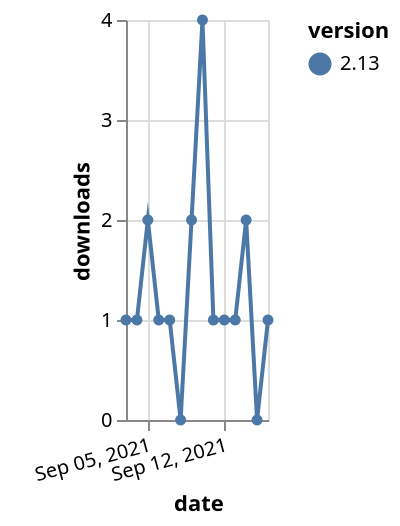{"$schema": "https://vega.github.io/schema/vega-lite/v5.json", "description": "A simple bar chart with embedded data.", "data": {"values": [{"date": "2021-09-03", "total": 222, "delta": 1, "version": "2.13"}, {"date": "2021-09-04", "total": 223, "delta": 1, "version": "2.13"}, {"date": "2021-09-05", "total": 225, "delta": 2, "version": "2.13"}, {"date": "2021-09-06", "total": 226, "delta": 1, "version": "2.13"}, {"date": "2021-09-07", "total": 227, "delta": 1, "version": "2.13"}, {"date": "2021-09-08", "total": 227, "delta": 0, "version": "2.13"}, {"date": "2021-09-09", "total": 229, "delta": 2, "version": "2.13"}, {"date": "2021-09-10", "total": 233, "delta": 4, "version": "2.13"}, {"date": "2021-09-11", "total": 234, "delta": 1, "version": "2.13"}, {"date": "2021-09-12", "total": 235, "delta": 1, "version": "2.13"}, {"date": "2021-09-13", "total": 236, "delta": 1, "version": "2.13"}, {"date": "2021-09-14", "total": 238, "delta": 2, "version": "2.13"}, {"date": "2021-09-15", "total": 238, "delta": 0, "version": "2.13"}, {"date": "2021-09-16", "total": 239, "delta": 1, "version": "2.13"}]}, "width": "container", "mark": {"type": "line", "point": {"filled": true}}, "encoding": {"x": {"field": "date", "type": "temporal", "timeUnit": "yearmonthdate", "title": "date", "axis": {"labelAngle": -15}}, "y": {"field": "delta", "type": "quantitative", "title": "downloads"}, "color": {"field": "version", "type": "nominal"}, "tooltip": {"field": "delta"}}}